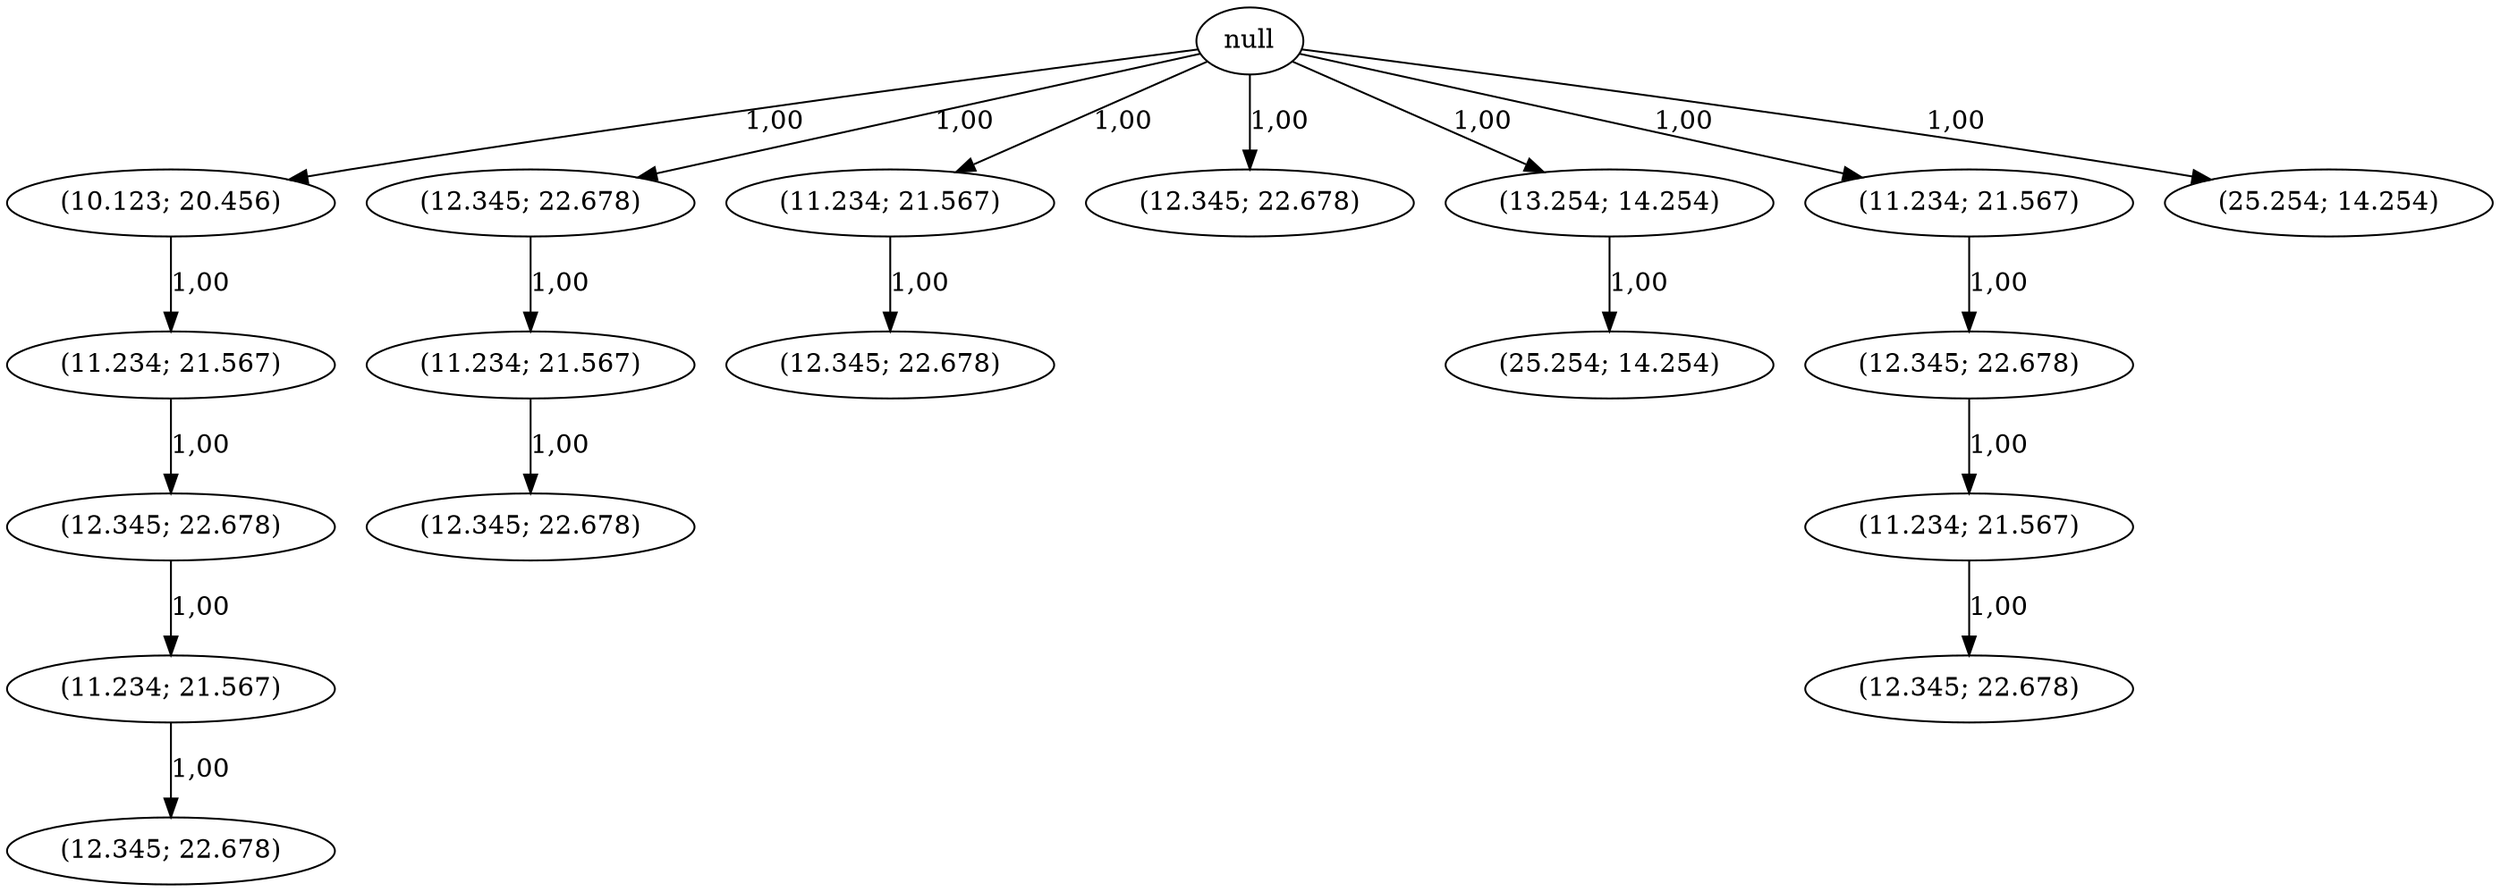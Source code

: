 digraph {
  0[label="null"];
  0 -> 1[label="1,00"];
  0 -> 2[label="1,00"];
  0 -> 3[label="1,00"];
  0 -> 4[label="1,00"];
  0 -> 5[label="1,00"];
  0 -> 6[label="1,00"];
  0 -> 7[label="1,00"];
  7[label="(25.254; 14.254)"];
  6[label="(11.234; 21.567)"];
  6 -> 8[label="1,00"];
  8[label="(12.345; 22.678)"];
  8 -> 9[label="1,00"];
  9[label="(11.234; 21.567)"];
  9 -> 10[label="1,00"];
  10[label="(12.345; 22.678)"];
  5[label="(13.254; 14.254)"];
  5 -> 11[label="1,00"];
  11[label="(25.254; 14.254)"];
  4[label="(12.345; 22.678)"];
  3[label="(11.234; 21.567)"];
  3 -> 12[label="1,00"];
  12[label="(12.345; 22.678)"];
  2[label="(12.345; 22.678)"];
  2 -> 13[label="1,00"];
  13[label="(11.234; 21.567)"];
  13 -> 14[label="1,00"];
  14[label="(12.345; 22.678)"];
  1[label="(10.123; 20.456)"];
  1 -> 15[label="1,00"];
  15[label="(11.234; 21.567)"];
  15 -> 16[label="1,00"];
  16[label="(12.345; 22.678)"];
  16 -> 17[label="1,00"];
  17[label="(11.234; 21.567)"];
  17 -> 18[label="1,00"];
  18[label="(12.345; 22.678)"];
}
